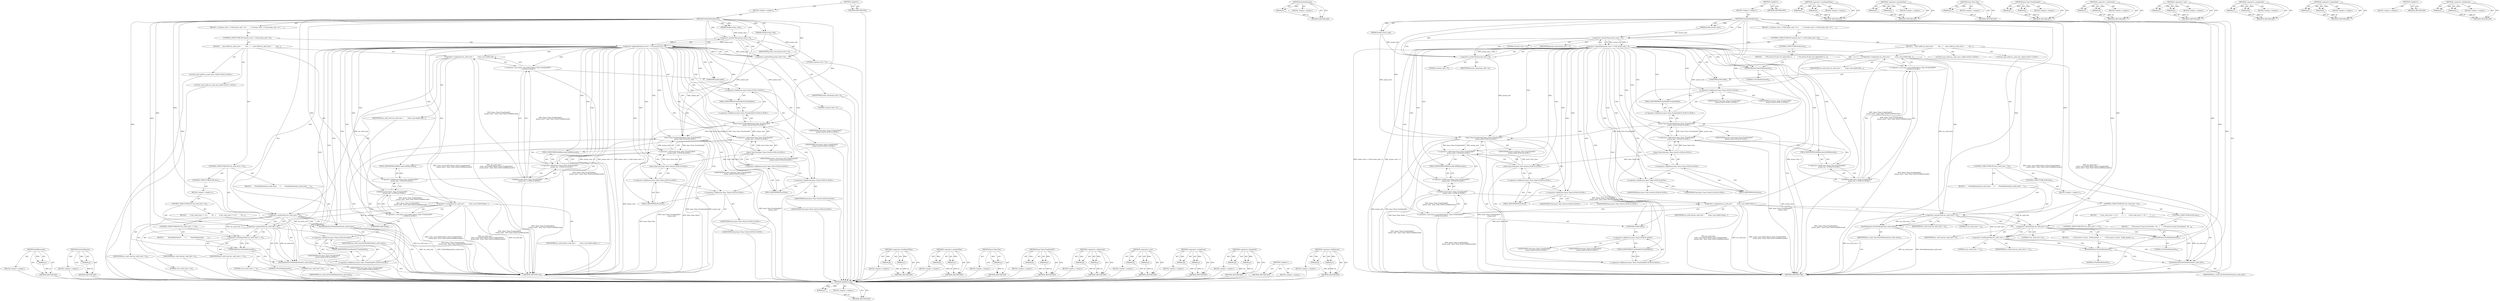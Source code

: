 digraph "&lt;operator&gt;.fieldAccess" {
vulnerable_131 [label=<(METHOD,InMilliseconds)>];
vulnerable_132 [label=<(PARAM,p1)>];
vulnerable_133 [label=<(BLOCK,&lt;empty&gt;,&lt;empty&gt;)>];
vulnerable_134 [label=<(METHOD_RETURN,ANY)>];
vulnerable_154 [label=<(METHOD,PostNotification)>];
vulnerable_155 [label=<(PARAM,p1)>];
vulnerable_156 [label=<(BLOCK,&lt;empty&gt;,&lt;empty&gt;)>];
vulnerable_157 [label=<(METHOD_RETURN,ANY)>];
vulnerable_6 [label=<(METHOD,&lt;global&gt;)<SUB>1</SUB>>];
vulnerable_7 [label=<(BLOCK,&lt;empty&gt;,&lt;empty&gt;)<SUB>1</SUB>>];
vulnerable_8 [label=<(METHOD,ScheduleNotification)<SUB>1</SUB>>];
vulnerable_9 [label=<(PARAM,double promo_start)<SUB>1</SUB>>];
vulnerable_10 [label=<(PARAM,double promo_end)<SUB>2</SUB>>];
vulnerable_11 [label=<(BLOCK,{
  if (promo_start &gt; 0 &amp;&amp; promo_end &gt; 0) {
   ...,{
  if (promo_start &gt; 0 &amp;&amp; promo_end &gt; 0) {
   ...)<SUB>2</SUB>>];
vulnerable_12 [label=<(CONTROL_STRUCTURE,IF,if (promo_start &gt; 0 &amp;&amp; promo_end &gt; 0))<SUB>3</SUB>>];
vulnerable_13 [label=<(&lt;operator&gt;.logicalAnd,promo_start &gt; 0 &amp;&amp; promo_end &gt; 0)<SUB>3</SUB>>];
vulnerable_14 [label=<(&lt;operator&gt;.greaterThan,promo_start &gt; 0)<SUB>3</SUB>>];
vulnerable_15 [label=<(IDENTIFIER,promo_start,promo_start &gt; 0)<SUB>3</SUB>>];
vulnerable_16 [label=<(LITERAL,0,promo_start &gt; 0)<SUB>3</SUB>>];
vulnerable_17 [label=<(&lt;operator&gt;.greaterThan,promo_end &gt; 0)<SUB>3</SUB>>];
vulnerable_18 [label=<(IDENTIFIER,promo_end,promo_end &gt; 0)<SUB>3</SUB>>];
vulnerable_19 [label=<(LITERAL,0,promo_end &gt; 0)<SUB>3</SUB>>];
vulnerable_20 [label=<(BLOCK,{
    const int64 ms_until_start =
        stat...,{
    const int64 ms_until_start =
        stat...)<SUB>3</SUB>>];
vulnerable_21 [label="<(LOCAL,const int64 ms_until_start: int64)<SUB>4</SUB>>"];
vulnerable_22 [label=<(&lt;operator&gt;.assignment,ms_until_start =
        static_cast&lt;int64&gt;((ba...)<SUB>4</SUB>>];
vulnerable_23 [label=<(IDENTIFIER,ms_until_start,ms_until_start =
        static_cast&lt;int64&gt;((ba...)<SUB>4</SUB>>];
vulnerable_24 [label="<(&lt;operator&gt;.cast,static_cast&lt;int64&gt;((base::Time::FromDoubleT(
  ...)<SUB>5</SUB>>"];
vulnerable_25 [label=<(UNKNOWN,int64,int64)<SUB>5</SUB>>];
vulnerable_26 [label="<(InMilliseconds,(base::Time::FromDoubleT(
            promo_sta...)<SUB>5</SUB>>"];
vulnerable_27 [label="<(&lt;operator&gt;.fieldAccess,(base::Time::FromDoubleT(
            promo_sta...)<SUB>5</SUB>>"];
vulnerable_28 [label="<(&lt;operator&gt;.subtraction,base::Time::FromDoubleT(
            promo_star...)<SUB>5</SUB>>"];
vulnerable_29 [label="<(base.Time.FromDoubleT,base::Time::FromDoubleT(
            promo_start))<SUB>5</SUB>>"];
vulnerable_30 [label="<(&lt;operator&gt;.fieldAccess,base::Time::FromDoubleT)<SUB>5</SUB>>"];
vulnerable_31 [label="<(&lt;operator&gt;.fieldAccess,base::Time)<SUB>5</SUB>>"];
vulnerable_32 [label="<(IDENTIFIER,base,base::Time::FromDoubleT(
            promo_start))<SUB>5</SUB>>"];
vulnerable_33 [label="<(IDENTIFIER,Time,base::Time::FromDoubleT(
            promo_start))<SUB>5</SUB>>"];
vulnerable_34 [label=<(FIELD_IDENTIFIER,FromDoubleT,FromDoubleT)<SUB>5</SUB>>];
vulnerable_35 [label="<(IDENTIFIER,promo_start,base::Time::FromDoubleT(
            promo_start))<SUB>6</SUB>>"];
vulnerable_36 [label="<(base.Time.Now,base::Time::Now())<SUB>6</SUB>>"];
vulnerable_37 [label="<(&lt;operator&gt;.fieldAccess,base::Time::Now)<SUB>6</SUB>>"];
vulnerable_38 [label="<(&lt;operator&gt;.fieldAccess,base::Time)<SUB>6</SUB>>"];
vulnerable_39 [label="<(IDENTIFIER,base,base::Time::Now())<SUB>6</SUB>>"];
vulnerable_40 [label="<(IDENTIFIER,Time,base::Time::Now())<SUB>6</SUB>>"];
vulnerable_41 [label=<(FIELD_IDENTIFIER,Now,Now)<SUB>6</SUB>>];
vulnerable_42 [label=<(FIELD_IDENTIFIER,InMilliseconds,InMilliseconds)<SUB>5</SUB>>];
vulnerable_43 [label="<(LOCAL,const int64 ms_until_end: int64)<SUB>7</SUB>>"];
vulnerable_44 [label=<(&lt;operator&gt;.assignment,ms_until_end =
        static_cast&lt;int64&gt;((base...)<SUB>7</SUB>>];
vulnerable_45 [label=<(IDENTIFIER,ms_until_end,ms_until_end =
        static_cast&lt;int64&gt;((base...)<SUB>7</SUB>>];
vulnerable_46 [label="<(&lt;operator&gt;.cast,static_cast&lt;int64&gt;((base::Time::FromDoubleT(
  ...)<SUB>8</SUB>>"];
vulnerable_47 [label=<(UNKNOWN,int64,int64)<SUB>8</SUB>>];
vulnerable_48 [label="<(InMilliseconds,(base::Time::FromDoubleT(
            promo_end...)<SUB>8</SUB>>"];
vulnerable_49 [label="<(&lt;operator&gt;.fieldAccess,(base::Time::FromDoubleT(
            promo_end...)<SUB>8</SUB>>"];
vulnerable_50 [label="<(&lt;operator&gt;.subtraction,base::Time::FromDoubleT(
            promo_end)...)<SUB>8</SUB>>"];
vulnerable_51 [label="<(base.Time.FromDoubleT,base::Time::FromDoubleT(
            promo_end))<SUB>8</SUB>>"];
vulnerable_52 [label="<(&lt;operator&gt;.fieldAccess,base::Time::FromDoubleT)<SUB>8</SUB>>"];
vulnerable_53 [label="<(&lt;operator&gt;.fieldAccess,base::Time)<SUB>8</SUB>>"];
vulnerable_54 [label="<(IDENTIFIER,base,base::Time::FromDoubleT(
            promo_end))<SUB>8</SUB>>"];
vulnerable_55 [label="<(IDENTIFIER,Time,base::Time::FromDoubleT(
            promo_end))<SUB>8</SUB>>"];
vulnerable_56 [label=<(FIELD_IDENTIFIER,FromDoubleT,FromDoubleT)<SUB>8</SUB>>];
vulnerable_57 [label="<(IDENTIFIER,promo_end,base::Time::FromDoubleT(
            promo_end))<SUB>9</SUB>>"];
vulnerable_58 [label="<(base.Time.Now,base::Time::Now())<SUB>9</SUB>>"];
vulnerable_59 [label="<(&lt;operator&gt;.fieldAccess,base::Time::Now)<SUB>9</SUB>>"];
vulnerable_60 [label="<(&lt;operator&gt;.fieldAccess,base::Time)<SUB>9</SUB>>"];
vulnerable_61 [label="<(IDENTIFIER,base,base::Time::Now())<SUB>9</SUB>>"];
vulnerable_62 [label="<(IDENTIFIER,Time,base::Time::Now())<SUB>9</SUB>>"];
vulnerable_63 [label=<(FIELD_IDENTIFIER,Now,Now)<SUB>9</SUB>>];
vulnerable_64 [label=<(FIELD_IDENTIFIER,InMilliseconds,InMilliseconds)<SUB>8</SUB>>];
vulnerable_65 [label=<(CONTROL_STRUCTURE,IF,if (ms_until_start &gt; 0))<SUB>10</SUB>>];
vulnerable_66 [label=<(&lt;operator&gt;.greaterThan,ms_until_start &gt; 0)<SUB>10</SUB>>];
vulnerable_67 [label=<(IDENTIFIER,ms_until_start,ms_until_start &gt; 0)<SUB>10</SUB>>];
vulnerable_68 [label=<(LITERAL,0,ms_until_start &gt; 0)<SUB>10</SUB>>];
vulnerable_69 [label=<(BLOCK,{
       PostNotification(ms_until_start);
     },{
       PostNotification(ms_until_start);
     })<SUB>10</SUB>>];
vulnerable_70 [label=<(PostNotification,PostNotification(ms_until_start))<SUB>11</SUB>>];
vulnerable_71 [label=<(IDENTIFIER,ms_until_start,PostNotification(ms_until_start))<SUB>11</SUB>>];
vulnerable_72 [label=<(CONTROL_STRUCTURE,ELSE,else)<SUB>12</SUB>>];
vulnerable_73 [label=<(BLOCK,&lt;empty&gt;,&lt;empty&gt;)<SUB>12</SUB>>];
vulnerable_74 [label=<(CONTROL_STRUCTURE,IF,if (ms_until_end &gt; 0))<SUB>12</SUB>>];
vulnerable_75 [label=<(&lt;operator&gt;.greaterThan,ms_until_end &gt; 0)<SUB>12</SUB>>];
vulnerable_76 [label=<(IDENTIFIER,ms_until_end,ms_until_end &gt; 0)<SUB>12</SUB>>];
vulnerable_77 [label=<(LITERAL,0,ms_until_end &gt; 0)<SUB>12</SUB>>];
vulnerable_78 [label=<(BLOCK,{
       if (ms_until_start &lt;= 0) {
         Po...,{
       if (ms_until_start &lt;= 0) {
         Po...)<SUB>12</SUB>>];
vulnerable_79 [label=<(CONTROL_STRUCTURE,IF,if (ms_until_start &lt;= 0))<SUB>13</SUB>>];
vulnerable_80 [label=<(&lt;operator&gt;.lessEqualsThan,ms_until_start &lt;= 0)<SUB>13</SUB>>];
vulnerable_81 [label=<(IDENTIFIER,ms_until_start,ms_until_start &lt;= 0)<SUB>13</SUB>>];
vulnerable_82 [label=<(LITERAL,0,ms_until_start &lt;= 0)<SUB>13</SUB>>];
vulnerable_83 [label=<(BLOCK,{
         PostNotification(0);
       },{
         PostNotification(0);
       })<SUB>13</SUB>>];
vulnerable_84 [label=<(PostNotification,PostNotification(0))<SUB>14</SUB>>];
vulnerable_85 [label=<(LITERAL,0,PostNotification(0))<SUB>14</SUB>>];
vulnerable_86 [label=<(PostNotification,PostNotification(ms_until_end))<SUB>16</SUB>>];
vulnerable_87 [label=<(IDENTIFIER,ms_until_end,PostNotification(ms_until_end))<SUB>16</SUB>>];
vulnerable_88 [label=<(METHOD_RETURN,void)<SUB>1</SUB>>];
vulnerable_90 [label=<(METHOD_RETURN,ANY)<SUB>1</SUB>>];
vulnerable_158 [label=<(METHOD,&lt;operator&gt;.lessEqualsThan)>];
vulnerable_159 [label=<(PARAM,p1)>];
vulnerable_160 [label=<(PARAM,p2)>];
vulnerable_161 [label=<(BLOCK,&lt;empty&gt;,&lt;empty&gt;)>];
vulnerable_162 [label=<(METHOD_RETURN,ANY)>];
vulnerable_116 [label=<(METHOD,&lt;operator&gt;.greaterThan)>];
vulnerable_117 [label=<(PARAM,p1)>];
vulnerable_118 [label=<(PARAM,p2)>];
vulnerable_119 [label=<(BLOCK,&lt;empty&gt;,&lt;empty&gt;)>];
vulnerable_120 [label=<(METHOD_RETURN,ANY)>];
vulnerable_150 [label=<(METHOD,base.Time.Now)>];
vulnerable_151 [label=<(PARAM,p1)>];
vulnerable_152 [label=<(BLOCK,&lt;empty&gt;,&lt;empty&gt;)>];
vulnerable_153 [label=<(METHOD_RETURN,ANY)>];
vulnerable_145 [label=<(METHOD,base.Time.FromDoubleT)>];
vulnerable_146 [label=<(PARAM,p1)>];
vulnerable_147 [label=<(PARAM,p2)>];
vulnerable_148 [label=<(BLOCK,&lt;empty&gt;,&lt;empty&gt;)>];
vulnerable_149 [label=<(METHOD_RETURN,ANY)>];
vulnerable_140 [label=<(METHOD,&lt;operator&gt;.subtraction)>];
vulnerable_141 [label=<(PARAM,p1)>];
vulnerable_142 [label=<(PARAM,p2)>];
vulnerable_143 [label=<(BLOCK,&lt;empty&gt;,&lt;empty&gt;)>];
vulnerable_144 [label=<(METHOD_RETURN,ANY)>];
vulnerable_126 [label=<(METHOD,&lt;operator&gt;.cast)>];
vulnerable_127 [label=<(PARAM,p1)>];
vulnerable_128 [label=<(PARAM,p2)>];
vulnerable_129 [label=<(BLOCK,&lt;empty&gt;,&lt;empty&gt;)>];
vulnerable_130 [label=<(METHOD_RETURN,ANY)>];
vulnerable_121 [label=<(METHOD,&lt;operator&gt;.assignment)>];
vulnerable_122 [label=<(PARAM,p1)>];
vulnerable_123 [label=<(PARAM,p2)>];
vulnerable_124 [label=<(BLOCK,&lt;empty&gt;,&lt;empty&gt;)>];
vulnerable_125 [label=<(METHOD_RETURN,ANY)>];
vulnerable_111 [label=<(METHOD,&lt;operator&gt;.logicalAnd)>];
vulnerable_112 [label=<(PARAM,p1)>];
vulnerable_113 [label=<(PARAM,p2)>];
vulnerable_114 [label=<(BLOCK,&lt;empty&gt;,&lt;empty&gt;)>];
vulnerable_115 [label=<(METHOD_RETURN,ANY)>];
vulnerable_105 [label=<(METHOD,&lt;global&gt;)<SUB>1</SUB>>];
vulnerable_106 [label=<(BLOCK,&lt;empty&gt;,&lt;empty&gt;)>];
vulnerable_107 [label=<(METHOD_RETURN,ANY)>];
vulnerable_135 [label=<(METHOD,&lt;operator&gt;.fieldAccess)>];
vulnerable_136 [label=<(PARAM,p1)>];
vulnerable_137 [label=<(PARAM,p2)>];
vulnerable_138 [label=<(BLOCK,&lt;empty&gt;,&lt;empty&gt;)>];
vulnerable_139 [label=<(METHOD_RETURN,ANY)>];
fixed_139 [label=<(METHOD,InMilliseconds)>];
fixed_140 [label=<(PARAM,p1)>];
fixed_141 [label=<(BLOCK,&lt;empty&gt;,&lt;empty&gt;)>];
fixed_142 [label=<(METHOD_RETURN,ANY)>];
fixed_162 [label=<(METHOD,PostNotification)>];
fixed_163 [label=<(PARAM,p1)>];
fixed_164 [label=<(BLOCK,&lt;empty&gt;,&lt;empty&gt;)>];
fixed_165 [label=<(METHOD_RETURN,ANY)>];
fixed_6 [label=<(METHOD,&lt;global&gt;)<SUB>1</SUB>>];
fixed_7 [label=<(BLOCK,&lt;empty&gt;,&lt;empty&gt;)<SUB>1</SUB>>];
fixed_8 [label=<(METHOD,ScheduleNotification)<SUB>1</SUB>>];
fixed_9 [label=<(PARAM,double promo_start)<SUB>1</SUB>>];
fixed_10 [label=<(PARAM,double promo_end)<SUB>2</SUB>>];
fixed_11 [label=<(BLOCK,{
  if (promo_start &gt; 0 &amp;&amp; promo_end &gt; 0) {
   ...,{
  if (promo_start &gt; 0 &amp;&amp; promo_end &gt; 0) {
   ...)<SUB>2</SUB>>];
fixed_12 [label=<(CONTROL_STRUCTURE,IF,if (promo_start &gt; 0 &amp;&amp; promo_end &gt; 0))<SUB>3</SUB>>];
fixed_13 [label=<(&lt;operator&gt;.logicalAnd,promo_start &gt; 0 &amp;&amp; promo_end &gt; 0)<SUB>3</SUB>>];
fixed_14 [label=<(&lt;operator&gt;.greaterThan,promo_start &gt; 0)<SUB>3</SUB>>];
fixed_15 [label=<(IDENTIFIER,promo_start,promo_start &gt; 0)<SUB>3</SUB>>];
fixed_16 [label=<(LITERAL,0,promo_start &gt; 0)<SUB>3</SUB>>];
fixed_17 [label=<(&lt;operator&gt;.greaterThan,promo_end &gt; 0)<SUB>3</SUB>>];
fixed_18 [label=<(IDENTIFIER,promo_end,promo_end &gt; 0)<SUB>3</SUB>>];
fixed_19 [label=<(LITERAL,0,promo_end &gt; 0)<SUB>3</SUB>>];
fixed_20 [label=<(BLOCK,{
    const int64 ms_until_start =
        stat...,{
    const int64 ms_until_start =
        stat...)<SUB>3</SUB>>];
fixed_21 [label="<(LOCAL,const int64 ms_until_start: int64)<SUB>4</SUB>>"];
fixed_22 [label=<(&lt;operator&gt;.assignment,ms_until_start =
        static_cast&lt;int64&gt;((ba...)<SUB>4</SUB>>];
fixed_23 [label=<(IDENTIFIER,ms_until_start,ms_until_start =
        static_cast&lt;int64&gt;((ba...)<SUB>4</SUB>>];
fixed_24 [label="<(&lt;operator&gt;.cast,static_cast&lt;int64&gt;((base::Time::FromDoubleT(
  ...)<SUB>5</SUB>>"];
fixed_25 [label=<(UNKNOWN,int64,int64)<SUB>5</SUB>>];
fixed_26 [label="<(InMilliseconds,(base::Time::FromDoubleT(
            promo_sta...)<SUB>5</SUB>>"];
fixed_27 [label="<(&lt;operator&gt;.fieldAccess,(base::Time::FromDoubleT(
            promo_sta...)<SUB>5</SUB>>"];
fixed_28 [label="<(&lt;operator&gt;.subtraction,base::Time::FromDoubleT(
            promo_star...)<SUB>5</SUB>>"];
fixed_29 [label="<(base.Time.FromDoubleT,base::Time::FromDoubleT(
            promo_start))<SUB>5</SUB>>"];
fixed_30 [label="<(&lt;operator&gt;.fieldAccess,base::Time::FromDoubleT)<SUB>5</SUB>>"];
fixed_31 [label="<(&lt;operator&gt;.fieldAccess,base::Time)<SUB>5</SUB>>"];
fixed_32 [label="<(IDENTIFIER,base,base::Time::FromDoubleT(
            promo_start))<SUB>5</SUB>>"];
fixed_33 [label="<(IDENTIFIER,Time,base::Time::FromDoubleT(
            promo_start))<SUB>5</SUB>>"];
fixed_34 [label=<(FIELD_IDENTIFIER,FromDoubleT,FromDoubleT)<SUB>5</SUB>>];
fixed_35 [label="<(IDENTIFIER,promo_start,base::Time::FromDoubleT(
            promo_start))<SUB>6</SUB>>"];
fixed_36 [label="<(base.Time.Now,base::Time::Now())<SUB>6</SUB>>"];
fixed_37 [label="<(&lt;operator&gt;.fieldAccess,base::Time::Now)<SUB>6</SUB>>"];
fixed_38 [label="<(&lt;operator&gt;.fieldAccess,base::Time)<SUB>6</SUB>>"];
fixed_39 [label="<(IDENTIFIER,base,base::Time::Now())<SUB>6</SUB>>"];
fixed_40 [label="<(IDENTIFIER,Time,base::Time::Now())<SUB>6</SUB>>"];
fixed_41 [label=<(FIELD_IDENTIFIER,Now,Now)<SUB>6</SUB>>];
fixed_42 [label=<(FIELD_IDENTIFIER,InMilliseconds,InMilliseconds)<SUB>5</SUB>>];
fixed_43 [label="<(LOCAL,const int64 ms_until_end: int64)<SUB>7</SUB>>"];
fixed_44 [label=<(&lt;operator&gt;.assignment,ms_until_end =
        static_cast&lt;int64&gt;((base...)<SUB>7</SUB>>];
fixed_45 [label=<(IDENTIFIER,ms_until_end,ms_until_end =
        static_cast&lt;int64&gt;((base...)<SUB>7</SUB>>];
fixed_46 [label="<(&lt;operator&gt;.cast,static_cast&lt;int64&gt;((base::Time::FromDoubleT(
  ...)<SUB>8</SUB>>"];
fixed_47 [label=<(UNKNOWN,int64,int64)<SUB>8</SUB>>];
fixed_48 [label="<(InMilliseconds,(base::Time::FromDoubleT(
            promo_end...)<SUB>8</SUB>>"];
fixed_49 [label="<(&lt;operator&gt;.fieldAccess,(base::Time::FromDoubleT(
            promo_end...)<SUB>8</SUB>>"];
fixed_50 [label="<(&lt;operator&gt;.subtraction,base::Time::FromDoubleT(
            promo_end)...)<SUB>8</SUB>>"];
fixed_51 [label="<(base.Time.FromDoubleT,base::Time::FromDoubleT(
            promo_end))<SUB>8</SUB>>"];
fixed_52 [label="<(&lt;operator&gt;.fieldAccess,base::Time::FromDoubleT)<SUB>8</SUB>>"];
fixed_53 [label="<(&lt;operator&gt;.fieldAccess,base::Time)<SUB>8</SUB>>"];
fixed_54 [label="<(IDENTIFIER,base,base::Time::FromDoubleT(
            promo_end))<SUB>8</SUB>>"];
fixed_55 [label="<(IDENTIFIER,Time,base::Time::FromDoubleT(
            promo_end))<SUB>8</SUB>>"];
fixed_56 [label=<(FIELD_IDENTIFIER,FromDoubleT,FromDoubleT)<SUB>8</SUB>>];
fixed_57 [label="<(IDENTIFIER,promo_end,base::Time::FromDoubleT(
            promo_end))<SUB>9</SUB>>"];
fixed_58 [label="<(base.Time.Now,base::Time::Now())<SUB>9</SUB>>"];
fixed_59 [label="<(&lt;operator&gt;.fieldAccess,base::Time::Now)<SUB>9</SUB>>"];
fixed_60 [label="<(&lt;operator&gt;.fieldAccess,base::Time)<SUB>9</SUB>>"];
fixed_61 [label="<(IDENTIFIER,base,base::Time::Now())<SUB>9</SUB>>"];
fixed_62 [label="<(IDENTIFIER,Time,base::Time::Now())<SUB>9</SUB>>"];
fixed_63 [label=<(FIELD_IDENTIFIER,Now,Now)<SUB>9</SUB>>];
fixed_64 [label=<(FIELD_IDENTIFIER,InMilliseconds,InMilliseconds)<SUB>8</SUB>>];
fixed_65 [label=<(CONTROL_STRUCTURE,IF,if (ms_until_start &gt; 0))<SUB>10</SUB>>];
fixed_66 [label=<(&lt;operator&gt;.greaterThan,ms_until_start &gt; 0)<SUB>10</SUB>>];
fixed_67 [label=<(IDENTIFIER,ms_until_start,ms_until_start &gt; 0)<SUB>10</SUB>>];
fixed_68 [label=<(LITERAL,0,ms_until_start &gt; 0)<SUB>10</SUB>>];
fixed_69 [label=<(BLOCK,{
       PostNotification(ms_until_start);
     },{
       PostNotification(ms_until_start);
     })<SUB>10</SUB>>];
fixed_70 [label=<(PostNotification,PostNotification(ms_until_start))<SUB>11</SUB>>];
fixed_71 [label=<(IDENTIFIER,ms_until_start,PostNotification(ms_until_start))<SUB>11</SUB>>];
fixed_72 [label=<(CONTROL_STRUCTURE,ELSE,else)<SUB>12</SUB>>];
fixed_73 [label=<(BLOCK,&lt;empty&gt;,&lt;empty&gt;)<SUB>12</SUB>>];
fixed_74 [label=<(CONTROL_STRUCTURE,IF,if (ms_until_end &gt; 0))<SUB>12</SUB>>];
fixed_75 [label=<(&lt;operator&gt;.greaterThan,ms_until_end &gt; 0)<SUB>12</SUB>>];
fixed_76 [label=<(IDENTIFIER,ms_until_end,ms_until_end &gt; 0)<SUB>12</SUB>>];
fixed_77 [label=<(LITERAL,0,ms_until_end &gt; 0)<SUB>12</SUB>>];
fixed_78 [label=<(BLOCK,{
       if (ms_until_start &lt;= 0) {
        // ...,{
       if (ms_until_start &lt;= 0) {
        // ...)<SUB>12</SUB>>];
fixed_79 [label=<(CONTROL_STRUCTURE,IF,if (ms_until_start &lt;= 0))<SUB>13</SUB>>];
fixed_80 [label=<(&lt;operator&gt;.lessEqualsThan,ms_until_start &lt;= 0)<SUB>13</SUB>>];
fixed_81 [label=<(IDENTIFIER,ms_until_start,ms_until_start &lt;= 0)<SUB>13</SUB>>];
fixed_82 [label=<(LITERAL,0,ms_until_start &lt;= 0)<SUB>13</SUB>>];
fixed_83 [label=<(BLOCK,{
        // The promo is active.  Notify immed...,{
        // The promo is active.  Notify immed...)<SUB>13</SUB>>];
fixed_84 [label=<(PostNotification,PostNotification(0))<SUB>15</SUB>>];
fixed_85 [label=<(LITERAL,0,PostNotification(0))<SUB>15</SUB>>];
fixed_86 [label=<(PostNotification,PostNotification(ms_until_end))<SUB>17</SUB>>];
fixed_87 [label=<(IDENTIFIER,ms_until_end,PostNotification(ms_until_end))<SUB>17</SUB>>];
fixed_88 [label=<(CONTROL_STRUCTURE,ELSE,else)<SUB>18</SUB>>];
fixed_89 [label=<(BLOCK,{
      // The promo (if any) has finished.  No...,{
      // The promo (if any) has finished.  No...)<SUB>18</SUB>>];
fixed_90 [label=<(PostNotification,PostNotification(0))<SUB>20</SUB>>];
fixed_91 [label=<(LITERAL,0,PostNotification(0))<SUB>20</SUB>>];
fixed_92 [label=<(CONTROL_STRUCTURE,ELSE,else)<SUB>22</SUB>>];
fixed_93 [label=<(BLOCK,{
      // The promo (if any) was apparently ca...,{
      // The promo (if any) was apparently ca...)<SUB>22</SUB>>];
fixed_94 [label=<(PostNotification,PostNotification(0))<SUB>24</SUB>>];
fixed_95 [label=<(LITERAL,0,PostNotification(0))<SUB>24</SUB>>];
fixed_96 [label=<(METHOD_RETURN,void)<SUB>1</SUB>>];
fixed_98 [label=<(METHOD_RETURN,ANY)<SUB>1</SUB>>];
fixed_166 [label=<(METHOD,&lt;operator&gt;.lessEqualsThan)>];
fixed_167 [label=<(PARAM,p1)>];
fixed_168 [label=<(PARAM,p2)>];
fixed_169 [label=<(BLOCK,&lt;empty&gt;,&lt;empty&gt;)>];
fixed_170 [label=<(METHOD_RETURN,ANY)>];
fixed_124 [label=<(METHOD,&lt;operator&gt;.greaterThan)>];
fixed_125 [label=<(PARAM,p1)>];
fixed_126 [label=<(PARAM,p2)>];
fixed_127 [label=<(BLOCK,&lt;empty&gt;,&lt;empty&gt;)>];
fixed_128 [label=<(METHOD_RETURN,ANY)>];
fixed_158 [label=<(METHOD,base.Time.Now)>];
fixed_159 [label=<(PARAM,p1)>];
fixed_160 [label=<(BLOCK,&lt;empty&gt;,&lt;empty&gt;)>];
fixed_161 [label=<(METHOD_RETURN,ANY)>];
fixed_153 [label=<(METHOD,base.Time.FromDoubleT)>];
fixed_154 [label=<(PARAM,p1)>];
fixed_155 [label=<(PARAM,p2)>];
fixed_156 [label=<(BLOCK,&lt;empty&gt;,&lt;empty&gt;)>];
fixed_157 [label=<(METHOD_RETURN,ANY)>];
fixed_148 [label=<(METHOD,&lt;operator&gt;.subtraction)>];
fixed_149 [label=<(PARAM,p1)>];
fixed_150 [label=<(PARAM,p2)>];
fixed_151 [label=<(BLOCK,&lt;empty&gt;,&lt;empty&gt;)>];
fixed_152 [label=<(METHOD_RETURN,ANY)>];
fixed_134 [label=<(METHOD,&lt;operator&gt;.cast)>];
fixed_135 [label=<(PARAM,p1)>];
fixed_136 [label=<(PARAM,p2)>];
fixed_137 [label=<(BLOCK,&lt;empty&gt;,&lt;empty&gt;)>];
fixed_138 [label=<(METHOD_RETURN,ANY)>];
fixed_129 [label=<(METHOD,&lt;operator&gt;.assignment)>];
fixed_130 [label=<(PARAM,p1)>];
fixed_131 [label=<(PARAM,p2)>];
fixed_132 [label=<(BLOCK,&lt;empty&gt;,&lt;empty&gt;)>];
fixed_133 [label=<(METHOD_RETURN,ANY)>];
fixed_119 [label=<(METHOD,&lt;operator&gt;.logicalAnd)>];
fixed_120 [label=<(PARAM,p1)>];
fixed_121 [label=<(PARAM,p2)>];
fixed_122 [label=<(BLOCK,&lt;empty&gt;,&lt;empty&gt;)>];
fixed_123 [label=<(METHOD_RETURN,ANY)>];
fixed_113 [label=<(METHOD,&lt;global&gt;)<SUB>1</SUB>>];
fixed_114 [label=<(BLOCK,&lt;empty&gt;,&lt;empty&gt;)>];
fixed_115 [label=<(METHOD_RETURN,ANY)>];
fixed_143 [label=<(METHOD,&lt;operator&gt;.fieldAccess)>];
fixed_144 [label=<(PARAM,p1)>];
fixed_145 [label=<(PARAM,p2)>];
fixed_146 [label=<(BLOCK,&lt;empty&gt;,&lt;empty&gt;)>];
fixed_147 [label=<(METHOD_RETURN,ANY)>];
vulnerable_131 -> vulnerable_132  [key=0, label="AST: "];
vulnerable_131 -> vulnerable_132  [key=1, label="DDG: "];
vulnerable_131 -> vulnerable_133  [key=0, label="AST: "];
vulnerable_131 -> vulnerable_134  [key=0, label="AST: "];
vulnerable_131 -> vulnerable_134  [key=1, label="CFG: "];
vulnerable_132 -> vulnerable_134  [key=0, label="DDG: p1"];
vulnerable_133 -> fixed_139  [key=0];
vulnerable_134 -> fixed_139  [key=0];
vulnerable_154 -> vulnerable_155  [key=0, label="AST: "];
vulnerable_154 -> vulnerable_155  [key=1, label="DDG: "];
vulnerable_154 -> vulnerable_156  [key=0, label="AST: "];
vulnerable_154 -> vulnerable_157  [key=0, label="AST: "];
vulnerable_154 -> vulnerable_157  [key=1, label="CFG: "];
vulnerable_155 -> vulnerable_157  [key=0, label="DDG: p1"];
vulnerable_156 -> fixed_139  [key=0];
vulnerable_157 -> fixed_139  [key=0];
vulnerable_6 -> vulnerable_7  [key=0, label="AST: "];
vulnerable_6 -> vulnerable_90  [key=0, label="AST: "];
vulnerable_6 -> vulnerable_90  [key=1, label="CFG: "];
vulnerable_7 -> vulnerable_8  [key=0, label="AST: "];
vulnerable_8 -> vulnerable_9  [key=0, label="AST: "];
vulnerable_8 -> vulnerable_9  [key=1, label="DDG: "];
vulnerable_8 -> vulnerable_10  [key=0, label="AST: "];
vulnerable_8 -> vulnerable_10  [key=1, label="DDG: "];
vulnerable_8 -> vulnerable_11  [key=0, label="AST: "];
vulnerable_8 -> vulnerable_88  [key=0, label="AST: "];
vulnerable_8 -> vulnerable_14  [key=0, label="CFG: "];
vulnerable_8 -> vulnerable_14  [key=1, label="DDG: "];
vulnerable_8 -> vulnerable_17  [key=0, label="DDG: "];
vulnerable_8 -> vulnerable_66  [key=0, label="DDG: "];
vulnerable_8 -> vulnerable_70  [key=0, label="DDG: "];
vulnerable_8 -> vulnerable_75  [key=0, label="DDG: "];
vulnerable_8 -> vulnerable_29  [key=0, label="DDG: "];
vulnerable_8 -> vulnerable_51  [key=0, label="DDG: "];
vulnerable_8 -> vulnerable_86  [key=0, label="DDG: "];
vulnerable_8 -> vulnerable_80  [key=0, label="DDG: "];
vulnerable_8 -> vulnerable_84  [key=0, label="DDG: "];
vulnerable_9 -> vulnerable_14  [key=0, label="DDG: promo_start"];
vulnerable_10 -> vulnerable_17  [key=0, label="DDG: promo_end"];
vulnerable_10 -> vulnerable_51  [key=0, label="DDG: promo_end"];
vulnerable_11 -> vulnerable_12  [key=0, label="AST: "];
vulnerable_12 -> vulnerable_13  [key=0, label="AST: "];
vulnerable_12 -> vulnerable_20  [key=0, label="AST: "];
vulnerable_13 -> vulnerable_14  [key=0, label="AST: "];
vulnerable_13 -> vulnerable_17  [key=0, label="AST: "];
vulnerable_13 -> vulnerable_88  [key=0, label="CFG: "];
vulnerable_13 -> vulnerable_88  [key=1, label="DDG: promo_start &gt; 0"];
vulnerable_13 -> vulnerable_88  [key=2, label="DDG: promo_end &gt; 0"];
vulnerable_13 -> vulnerable_88  [key=3, label="DDG: promo_start &gt; 0 &amp;&amp; promo_end &gt; 0"];
vulnerable_13 -> vulnerable_25  [key=0, label="CFG: "];
vulnerable_13 -> vulnerable_25  [key=1, label="CDG: "];
vulnerable_13 -> vulnerable_47  [key=0, label="CDG: "];
vulnerable_13 -> vulnerable_30  [key=0, label="CDG: "];
vulnerable_13 -> vulnerable_34  [key=0, label="CDG: "];
vulnerable_13 -> vulnerable_48  [key=0, label="CDG: "];
vulnerable_13 -> vulnerable_49  [key=0, label="CDG: "];
vulnerable_13 -> vulnerable_60  [key=0, label="CDG: "];
vulnerable_13 -> vulnerable_26  [key=0, label="CDG: "];
vulnerable_13 -> vulnerable_64  [key=0, label="CDG: "];
vulnerable_13 -> vulnerable_42  [key=0, label="CDG: "];
vulnerable_13 -> vulnerable_51  [key=0, label="CDG: "];
vulnerable_13 -> vulnerable_28  [key=0, label="CDG: "];
vulnerable_13 -> vulnerable_66  [key=0, label="CDG: "];
vulnerable_13 -> vulnerable_52  [key=0, label="CDG: "];
vulnerable_13 -> vulnerable_37  [key=0, label="CDG: "];
vulnerable_13 -> vulnerable_46  [key=0, label="CDG: "];
vulnerable_13 -> vulnerable_38  [key=0, label="CDG: "];
vulnerable_13 -> vulnerable_56  [key=0, label="CDG: "];
vulnerable_13 -> vulnerable_22  [key=0, label="CDG: "];
vulnerable_13 -> vulnerable_27  [key=0, label="CDG: "];
vulnerable_13 -> vulnerable_29  [key=0, label="CDG: "];
vulnerable_13 -> vulnerable_50  [key=0, label="CDG: "];
vulnerable_13 -> vulnerable_59  [key=0, label="CDG: "];
vulnerable_13 -> vulnerable_44  [key=0, label="CDG: "];
vulnerable_13 -> vulnerable_24  [key=0, label="CDG: "];
vulnerable_13 -> vulnerable_58  [key=0, label="CDG: "];
vulnerable_13 -> vulnerable_36  [key=0, label="CDG: "];
vulnerable_13 -> vulnerable_53  [key=0, label="CDG: "];
vulnerable_13 -> vulnerable_41  [key=0, label="CDG: "];
vulnerable_13 -> vulnerable_63  [key=0, label="CDG: "];
vulnerable_13 -> vulnerable_31  [key=0, label="CDG: "];
vulnerable_14 -> vulnerable_15  [key=0, label="AST: "];
vulnerable_14 -> vulnerable_16  [key=0, label="AST: "];
vulnerable_14 -> vulnerable_13  [key=0, label="CFG: "];
vulnerable_14 -> vulnerable_13  [key=1, label="DDG: promo_start"];
vulnerable_14 -> vulnerable_13  [key=2, label="DDG: 0"];
vulnerable_14 -> vulnerable_17  [key=0, label="CFG: "];
vulnerable_14 -> vulnerable_17  [key=1, label="CDG: "];
vulnerable_14 -> vulnerable_29  [key=0, label="DDG: promo_start"];
vulnerable_15 -> fixed_139  [key=0];
vulnerable_16 -> fixed_139  [key=0];
vulnerable_17 -> vulnerable_18  [key=0, label="AST: "];
vulnerable_17 -> vulnerable_19  [key=0, label="AST: "];
vulnerable_17 -> vulnerable_13  [key=0, label="CFG: "];
vulnerable_17 -> vulnerable_13  [key=1, label="DDG: promo_end"];
vulnerable_17 -> vulnerable_13  [key=2, label="DDG: 0"];
vulnerable_17 -> vulnerable_51  [key=0, label="DDG: promo_end"];
vulnerable_18 -> fixed_139  [key=0];
vulnerable_19 -> fixed_139  [key=0];
vulnerable_20 -> vulnerable_21  [key=0, label="AST: "];
vulnerable_20 -> vulnerable_22  [key=0, label="AST: "];
vulnerable_20 -> vulnerable_43  [key=0, label="AST: "];
vulnerable_20 -> vulnerable_44  [key=0, label="AST: "];
vulnerable_20 -> vulnerable_65  [key=0, label="AST: "];
vulnerable_21 -> fixed_139  [key=0];
vulnerable_22 -> vulnerable_23  [key=0, label="AST: "];
vulnerable_22 -> vulnerable_24  [key=0, label="AST: "];
vulnerable_22 -> vulnerable_47  [key=0, label="CFG: "];
vulnerable_22 -> vulnerable_88  [key=0, label="DDG: static_cast&lt;int64&gt;((base::Time::FromDoubleT(
            promo_start) - base::Time::Now()).InMilliseconds())"];
vulnerable_22 -> vulnerable_88  [key=1, label="DDG: ms_until_start =
        static_cast&lt;int64&gt;((base::Time::FromDoubleT(
            promo_start) - base::Time::Now()).InMilliseconds())"];
vulnerable_22 -> vulnerable_66  [key=0, label="DDG: ms_until_start"];
vulnerable_23 -> fixed_139  [key=0];
vulnerable_24 -> vulnerable_25  [key=0, label="AST: "];
vulnerable_24 -> vulnerable_26  [key=0, label="AST: "];
vulnerable_24 -> vulnerable_22  [key=0, label="CFG: "];
vulnerable_24 -> vulnerable_88  [key=0, label="DDG: (base::Time::FromDoubleT(
            promo_start) - base::Time::Now()).InMilliseconds()"];
vulnerable_25 -> vulnerable_31  [key=0, label="CFG: "];
vulnerable_26 -> vulnerable_27  [key=0, label="AST: "];
vulnerable_26 -> vulnerable_24  [key=0, label="CFG: "];
vulnerable_26 -> vulnerable_24  [key=1, label="DDG: (base::Time::FromDoubleT(
            promo_start) - base::Time::Now()).InMilliseconds"];
vulnerable_26 -> vulnerable_88  [key=0, label="DDG: (base::Time::FromDoubleT(
            promo_start) - base::Time::Now()).InMilliseconds"];
vulnerable_26 -> vulnerable_22  [key=0, label="DDG: (base::Time::FromDoubleT(
            promo_start) - base::Time::Now()).InMilliseconds"];
vulnerable_27 -> vulnerable_28  [key=0, label="AST: "];
vulnerable_27 -> vulnerable_42  [key=0, label="AST: "];
vulnerable_27 -> vulnerable_26  [key=0, label="CFG: "];
vulnerable_28 -> vulnerable_29  [key=0, label="AST: "];
vulnerable_28 -> vulnerable_36  [key=0, label="AST: "];
vulnerable_28 -> vulnerable_42  [key=0, label="CFG: "];
vulnerable_28 -> vulnerable_88  [key=0, label="DDG: base::Time::FromDoubleT(
            promo_start)"];
vulnerable_29 -> vulnerable_30  [key=0, label="AST: "];
vulnerable_29 -> vulnerable_35  [key=0, label="AST: "];
vulnerable_29 -> vulnerable_38  [key=0, label="CFG: "];
vulnerable_29 -> vulnerable_88  [key=0, label="DDG: promo_start"];
vulnerable_29 -> vulnerable_28  [key=0, label="DDG: base::Time::FromDoubleT"];
vulnerable_29 -> vulnerable_28  [key=1, label="DDG: promo_start"];
vulnerable_29 -> vulnerable_51  [key=0, label="DDG: base::Time::FromDoubleT"];
vulnerable_30 -> vulnerable_31  [key=0, label="AST: "];
vulnerable_30 -> vulnerable_34  [key=0, label="AST: "];
vulnerable_30 -> vulnerable_29  [key=0, label="CFG: "];
vulnerable_31 -> vulnerable_32  [key=0, label="AST: "];
vulnerable_31 -> vulnerable_33  [key=0, label="AST: "];
vulnerable_31 -> vulnerable_34  [key=0, label="CFG: "];
vulnerable_32 -> fixed_139  [key=0];
vulnerable_33 -> fixed_139  [key=0];
vulnerable_34 -> vulnerable_30  [key=0, label="CFG: "];
vulnerable_35 -> fixed_139  [key=0];
vulnerable_36 -> vulnerable_37  [key=0, label="AST: "];
vulnerable_36 -> vulnerable_28  [key=0, label="CFG: "];
vulnerable_36 -> vulnerable_28  [key=1, label="DDG: base::Time::Now"];
vulnerable_36 -> vulnerable_58  [key=0, label="DDG: base::Time::Now"];
vulnerable_37 -> vulnerable_38  [key=0, label="AST: "];
vulnerable_37 -> vulnerable_41  [key=0, label="AST: "];
vulnerable_37 -> vulnerable_36  [key=0, label="CFG: "];
vulnerable_38 -> vulnerable_39  [key=0, label="AST: "];
vulnerable_38 -> vulnerable_40  [key=0, label="AST: "];
vulnerable_38 -> vulnerable_41  [key=0, label="CFG: "];
vulnerable_39 -> fixed_139  [key=0];
vulnerable_40 -> fixed_139  [key=0];
vulnerable_41 -> vulnerable_37  [key=0, label="CFG: "];
vulnerable_42 -> vulnerable_27  [key=0, label="CFG: "];
vulnerable_43 -> fixed_139  [key=0];
vulnerable_44 -> vulnerable_45  [key=0, label="AST: "];
vulnerable_44 -> vulnerable_46  [key=0, label="AST: "];
vulnerable_44 -> vulnerable_66  [key=0, label="CFG: "];
vulnerable_44 -> vulnerable_88  [key=0, label="DDG: ms_until_end"];
vulnerable_44 -> vulnerable_88  [key=1, label="DDG: static_cast&lt;int64&gt;((base::Time::FromDoubleT(
            promo_end) - base::Time::Now()).InMilliseconds())"];
vulnerable_44 -> vulnerable_88  [key=2, label="DDG: ms_until_end =
        static_cast&lt;int64&gt;((base::Time::FromDoubleT(
            promo_end) - base::Time::Now()).InMilliseconds())"];
vulnerable_44 -> vulnerable_75  [key=0, label="DDG: ms_until_end"];
vulnerable_45 -> fixed_139  [key=0];
vulnerable_46 -> vulnerable_47  [key=0, label="AST: "];
vulnerable_46 -> vulnerable_48  [key=0, label="AST: "];
vulnerable_46 -> vulnerable_44  [key=0, label="CFG: "];
vulnerable_46 -> vulnerable_88  [key=0, label="DDG: (base::Time::FromDoubleT(
            promo_end) - base::Time::Now()).InMilliseconds()"];
vulnerable_47 -> vulnerable_53  [key=0, label="CFG: "];
vulnerable_48 -> vulnerable_49  [key=0, label="AST: "];
vulnerable_48 -> vulnerable_46  [key=0, label="CFG: "];
vulnerable_48 -> vulnerable_46  [key=1, label="DDG: (base::Time::FromDoubleT(
            promo_end) - base::Time::Now()).InMilliseconds"];
vulnerable_48 -> vulnerable_88  [key=0, label="DDG: (base::Time::FromDoubleT(
            promo_end) - base::Time::Now()).InMilliseconds"];
vulnerable_48 -> vulnerable_44  [key=0, label="DDG: (base::Time::FromDoubleT(
            promo_end) - base::Time::Now()).InMilliseconds"];
vulnerable_49 -> vulnerable_50  [key=0, label="AST: "];
vulnerable_49 -> vulnerable_64  [key=0, label="AST: "];
vulnerable_49 -> vulnerable_48  [key=0, label="CFG: "];
vulnerable_50 -> vulnerable_51  [key=0, label="AST: "];
vulnerable_50 -> vulnerable_58  [key=0, label="AST: "];
vulnerable_50 -> vulnerable_64  [key=0, label="CFG: "];
vulnerable_50 -> vulnerable_88  [key=0, label="DDG: base::Time::FromDoubleT(
            promo_end)"];
vulnerable_50 -> vulnerable_88  [key=1, label="DDG: base::Time::Now()"];
vulnerable_51 -> vulnerable_52  [key=0, label="AST: "];
vulnerable_51 -> vulnerable_57  [key=0, label="AST: "];
vulnerable_51 -> vulnerable_60  [key=0, label="CFG: "];
vulnerable_51 -> vulnerable_88  [key=0, label="DDG: base::Time::FromDoubleT"];
vulnerable_51 -> vulnerable_88  [key=1, label="DDG: promo_end"];
vulnerable_51 -> vulnerable_50  [key=0, label="DDG: base::Time::FromDoubleT"];
vulnerable_51 -> vulnerable_50  [key=1, label="DDG: promo_end"];
vulnerable_52 -> vulnerable_53  [key=0, label="AST: "];
vulnerable_52 -> vulnerable_56  [key=0, label="AST: "];
vulnerable_52 -> vulnerable_51  [key=0, label="CFG: "];
vulnerable_53 -> vulnerable_54  [key=0, label="AST: "];
vulnerable_53 -> vulnerable_55  [key=0, label="AST: "];
vulnerable_53 -> vulnerable_56  [key=0, label="CFG: "];
vulnerable_54 -> fixed_139  [key=0];
vulnerable_55 -> fixed_139  [key=0];
vulnerable_56 -> vulnerable_52  [key=0, label="CFG: "];
vulnerable_57 -> fixed_139  [key=0];
vulnerable_58 -> vulnerable_59  [key=0, label="AST: "];
vulnerable_58 -> vulnerable_50  [key=0, label="CFG: "];
vulnerable_58 -> vulnerable_50  [key=1, label="DDG: base::Time::Now"];
vulnerable_58 -> vulnerable_88  [key=0, label="DDG: base::Time::Now"];
vulnerable_59 -> vulnerable_60  [key=0, label="AST: "];
vulnerable_59 -> vulnerable_63  [key=0, label="AST: "];
vulnerable_59 -> vulnerable_58  [key=0, label="CFG: "];
vulnerable_60 -> vulnerable_61  [key=0, label="AST: "];
vulnerable_60 -> vulnerable_62  [key=0, label="AST: "];
vulnerable_60 -> vulnerable_63  [key=0, label="CFG: "];
vulnerable_61 -> fixed_139  [key=0];
vulnerable_62 -> fixed_139  [key=0];
vulnerable_63 -> vulnerable_59  [key=0, label="CFG: "];
vulnerable_64 -> vulnerable_49  [key=0, label="CFG: "];
vulnerable_65 -> vulnerable_66  [key=0, label="AST: "];
vulnerable_65 -> vulnerable_69  [key=0, label="AST: "];
vulnerable_65 -> vulnerable_72  [key=0, label="AST: "];
vulnerable_66 -> vulnerable_67  [key=0, label="AST: "];
vulnerable_66 -> vulnerable_68  [key=0, label="AST: "];
vulnerable_66 -> vulnerable_70  [key=0, label="CFG: "];
vulnerable_66 -> vulnerable_70  [key=1, label="DDG: ms_until_start"];
vulnerable_66 -> vulnerable_70  [key=2, label="CDG: "];
vulnerable_66 -> vulnerable_75  [key=0, label="CFG: "];
vulnerable_66 -> vulnerable_75  [key=1, label="CDG: "];
vulnerable_66 -> vulnerable_88  [key=0, label="DDG: ms_until_start &gt; 0"];
vulnerable_66 -> vulnerable_80  [key=0, label="DDG: ms_until_start"];
vulnerable_67 -> fixed_139  [key=0];
vulnerable_68 -> fixed_139  [key=0];
vulnerable_69 -> vulnerable_70  [key=0, label="AST: "];
vulnerable_70 -> vulnerable_71  [key=0, label="AST: "];
vulnerable_70 -> vulnerable_88  [key=0, label="CFG: "];
vulnerable_70 -> vulnerable_88  [key=1, label="DDG: ms_until_start"];
vulnerable_70 -> vulnerable_88  [key=2, label="DDG: PostNotification(ms_until_start)"];
vulnerable_71 -> fixed_139  [key=0];
vulnerable_72 -> vulnerable_73  [key=0, label="AST: "];
vulnerable_73 -> vulnerable_74  [key=0, label="AST: "];
vulnerable_74 -> vulnerable_75  [key=0, label="AST: "];
vulnerable_74 -> vulnerable_78  [key=0, label="AST: "];
vulnerable_75 -> vulnerable_76  [key=0, label="AST: "];
vulnerable_75 -> vulnerable_77  [key=0, label="AST: "];
vulnerable_75 -> vulnerable_88  [key=0, label="CFG: "];
vulnerable_75 -> vulnerable_80  [key=0, label="CFG: "];
vulnerable_75 -> vulnerable_80  [key=1, label="CDG: "];
vulnerable_75 -> vulnerable_86  [key=0, label="DDG: ms_until_end"];
vulnerable_75 -> vulnerable_86  [key=1, label="CDG: "];
vulnerable_76 -> fixed_139  [key=0];
vulnerable_77 -> fixed_139  [key=0];
vulnerable_78 -> vulnerable_79  [key=0, label="AST: "];
vulnerable_78 -> vulnerable_86  [key=0, label="AST: "];
vulnerable_79 -> vulnerable_80  [key=0, label="AST: "];
vulnerable_79 -> vulnerable_83  [key=0, label="AST: "];
vulnerable_80 -> vulnerable_81  [key=0, label="AST: "];
vulnerable_80 -> vulnerable_82  [key=0, label="AST: "];
vulnerable_80 -> vulnerable_84  [key=0, label="CFG: "];
vulnerable_80 -> vulnerable_84  [key=1, label="CDG: "];
vulnerable_80 -> vulnerable_86  [key=0, label="CFG: "];
vulnerable_81 -> fixed_139  [key=0];
vulnerable_82 -> fixed_139  [key=0];
vulnerable_83 -> vulnerable_84  [key=0, label="AST: "];
vulnerable_84 -> vulnerable_85  [key=0, label="AST: "];
vulnerable_84 -> vulnerable_86  [key=0, label="CFG: "];
vulnerable_85 -> fixed_139  [key=0];
vulnerable_86 -> vulnerable_87  [key=0, label="AST: "];
vulnerable_86 -> vulnerable_88  [key=0, label="CFG: "];
vulnerable_87 -> fixed_139  [key=0];
vulnerable_88 -> fixed_139  [key=0];
vulnerable_90 -> fixed_139  [key=0];
vulnerable_158 -> vulnerable_159  [key=0, label="AST: "];
vulnerable_158 -> vulnerable_159  [key=1, label="DDG: "];
vulnerable_158 -> vulnerable_161  [key=0, label="AST: "];
vulnerable_158 -> vulnerable_160  [key=0, label="AST: "];
vulnerable_158 -> vulnerable_160  [key=1, label="DDG: "];
vulnerable_158 -> vulnerable_162  [key=0, label="AST: "];
vulnerable_158 -> vulnerable_162  [key=1, label="CFG: "];
vulnerable_159 -> vulnerable_162  [key=0, label="DDG: p1"];
vulnerable_160 -> vulnerable_162  [key=0, label="DDG: p2"];
vulnerable_161 -> fixed_139  [key=0];
vulnerable_162 -> fixed_139  [key=0];
vulnerable_116 -> vulnerable_117  [key=0, label="AST: "];
vulnerable_116 -> vulnerable_117  [key=1, label="DDG: "];
vulnerable_116 -> vulnerable_119  [key=0, label="AST: "];
vulnerable_116 -> vulnerable_118  [key=0, label="AST: "];
vulnerable_116 -> vulnerable_118  [key=1, label="DDG: "];
vulnerable_116 -> vulnerable_120  [key=0, label="AST: "];
vulnerable_116 -> vulnerable_120  [key=1, label="CFG: "];
vulnerable_117 -> vulnerable_120  [key=0, label="DDG: p1"];
vulnerable_118 -> vulnerable_120  [key=0, label="DDG: p2"];
vulnerable_119 -> fixed_139  [key=0];
vulnerable_120 -> fixed_139  [key=0];
vulnerable_150 -> vulnerable_151  [key=0, label="AST: "];
vulnerable_150 -> vulnerable_151  [key=1, label="DDG: "];
vulnerable_150 -> vulnerable_152  [key=0, label="AST: "];
vulnerable_150 -> vulnerable_153  [key=0, label="AST: "];
vulnerable_150 -> vulnerable_153  [key=1, label="CFG: "];
vulnerable_151 -> vulnerable_153  [key=0, label="DDG: p1"];
vulnerable_152 -> fixed_139  [key=0];
vulnerable_153 -> fixed_139  [key=0];
vulnerable_145 -> vulnerable_146  [key=0, label="AST: "];
vulnerable_145 -> vulnerable_146  [key=1, label="DDG: "];
vulnerable_145 -> vulnerable_148  [key=0, label="AST: "];
vulnerable_145 -> vulnerable_147  [key=0, label="AST: "];
vulnerable_145 -> vulnerable_147  [key=1, label="DDG: "];
vulnerable_145 -> vulnerable_149  [key=0, label="AST: "];
vulnerable_145 -> vulnerable_149  [key=1, label="CFG: "];
vulnerable_146 -> vulnerable_149  [key=0, label="DDG: p1"];
vulnerable_147 -> vulnerable_149  [key=0, label="DDG: p2"];
vulnerable_148 -> fixed_139  [key=0];
vulnerable_149 -> fixed_139  [key=0];
vulnerable_140 -> vulnerable_141  [key=0, label="AST: "];
vulnerable_140 -> vulnerable_141  [key=1, label="DDG: "];
vulnerable_140 -> vulnerable_143  [key=0, label="AST: "];
vulnerable_140 -> vulnerable_142  [key=0, label="AST: "];
vulnerable_140 -> vulnerable_142  [key=1, label="DDG: "];
vulnerable_140 -> vulnerable_144  [key=0, label="AST: "];
vulnerable_140 -> vulnerable_144  [key=1, label="CFG: "];
vulnerable_141 -> vulnerable_144  [key=0, label="DDG: p1"];
vulnerable_142 -> vulnerable_144  [key=0, label="DDG: p2"];
vulnerable_143 -> fixed_139  [key=0];
vulnerable_144 -> fixed_139  [key=0];
vulnerable_126 -> vulnerable_127  [key=0, label="AST: "];
vulnerable_126 -> vulnerable_127  [key=1, label="DDG: "];
vulnerable_126 -> vulnerable_129  [key=0, label="AST: "];
vulnerable_126 -> vulnerable_128  [key=0, label="AST: "];
vulnerable_126 -> vulnerable_128  [key=1, label="DDG: "];
vulnerable_126 -> vulnerable_130  [key=0, label="AST: "];
vulnerable_126 -> vulnerable_130  [key=1, label="CFG: "];
vulnerable_127 -> vulnerable_130  [key=0, label="DDG: p1"];
vulnerable_128 -> vulnerable_130  [key=0, label="DDG: p2"];
vulnerable_129 -> fixed_139  [key=0];
vulnerable_130 -> fixed_139  [key=0];
vulnerable_121 -> vulnerable_122  [key=0, label="AST: "];
vulnerable_121 -> vulnerable_122  [key=1, label="DDG: "];
vulnerable_121 -> vulnerable_124  [key=0, label="AST: "];
vulnerable_121 -> vulnerable_123  [key=0, label="AST: "];
vulnerable_121 -> vulnerable_123  [key=1, label="DDG: "];
vulnerable_121 -> vulnerable_125  [key=0, label="AST: "];
vulnerable_121 -> vulnerable_125  [key=1, label="CFG: "];
vulnerable_122 -> vulnerable_125  [key=0, label="DDG: p1"];
vulnerable_123 -> vulnerable_125  [key=0, label="DDG: p2"];
vulnerable_124 -> fixed_139  [key=0];
vulnerable_125 -> fixed_139  [key=0];
vulnerable_111 -> vulnerable_112  [key=0, label="AST: "];
vulnerable_111 -> vulnerable_112  [key=1, label="DDG: "];
vulnerable_111 -> vulnerable_114  [key=0, label="AST: "];
vulnerable_111 -> vulnerable_113  [key=0, label="AST: "];
vulnerable_111 -> vulnerable_113  [key=1, label="DDG: "];
vulnerable_111 -> vulnerable_115  [key=0, label="AST: "];
vulnerable_111 -> vulnerable_115  [key=1, label="CFG: "];
vulnerable_112 -> vulnerable_115  [key=0, label="DDG: p1"];
vulnerable_113 -> vulnerable_115  [key=0, label="DDG: p2"];
vulnerable_114 -> fixed_139  [key=0];
vulnerable_115 -> fixed_139  [key=0];
vulnerable_105 -> vulnerable_106  [key=0, label="AST: "];
vulnerable_105 -> vulnerable_107  [key=0, label="AST: "];
vulnerable_105 -> vulnerable_107  [key=1, label="CFG: "];
vulnerable_106 -> fixed_139  [key=0];
vulnerable_107 -> fixed_139  [key=0];
vulnerable_135 -> vulnerable_136  [key=0, label="AST: "];
vulnerable_135 -> vulnerable_136  [key=1, label="DDG: "];
vulnerable_135 -> vulnerable_138  [key=0, label="AST: "];
vulnerable_135 -> vulnerable_137  [key=0, label="AST: "];
vulnerable_135 -> vulnerable_137  [key=1, label="DDG: "];
vulnerable_135 -> vulnerable_139  [key=0, label="AST: "];
vulnerable_135 -> vulnerable_139  [key=1, label="CFG: "];
vulnerable_136 -> vulnerable_139  [key=0, label="DDG: p1"];
vulnerable_137 -> vulnerable_139  [key=0, label="DDG: p2"];
vulnerable_138 -> fixed_139  [key=0];
vulnerable_139 -> fixed_139  [key=0];
fixed_139 -> fixed_140  [key=0, label="AST: "];
fixed_139 -> fixed_140  [key=1, label="DDG: "];
fixed_139 -> fixed_141  [key=0, label="AST: "];
fixed_139 -> fixed_142  [key=0, label="AST: "];
fixed_139 -> fixed_142  [key=1, label="CFG: "];
fixed_140 -> fixed_142  [key=0, label="DDG: p1"];
fixed_162 -> fixed_163  [key=0, label="AST: "];
fixed_162 -> fixed_163  [key=1, label="DDG: "];
fixed_162 -> fixed_164  [key=0, label="AST: "];
fixed_162 -> fixed_165  [key=0, label="AST: "];
fixed_162 -> fixed_165  [key=1, label="CFG: "];
fixed_163 -> fixed_165  [key=0, label="DDG: p1"];
fixed_6 -> fixed_7  [key=0, label="AST: "];
fixed_6 -> fixed_98  [key=0, label="AST: "];
fixed_6 -> fixed_98  [key=1, label="CFG: "];
fixed_7 -> fixed_8  [key=0, label="AST: "];
fixed_8 -> fixed_9  [key=0, label="AST: "];
fixed_8 -> fixed_9  [key=1, label="DDG: "];
fixed_8 -> fixed_10  [key=0, label="AST: "];
fixed_8 -> fixed_10  [key=1, label="DDG: "];
fixed_8 -> fixed_11  [key=0, label="AST: "];
fixed_8 -> fixed_96  [key=0, label="AST: "];
fixed_8 -> fixed_14  [key=0, label="CFG: "];
fixed_8 -> fixed_14  [key=1, label="DDG: "];
fixed_8 -> fixed_17  [key=0, label="DDG: "];
fixed_8 -> fixed_66  [key=0, label="DDG: "];
fixed_8 -> fixed_94  [key=0, label="DDG: "];
fixed_8 -> fixed_70  [key=0, label="DDG: "];
fixed_8 -> fixed_75  [key=0, label="DDG: "];
fixed_8 -> fixed_29  [key=0, label="DDG: "];
fixed_8 -> fixed_51  [key=0, label="DDG: "];
fixed_8 -> fixed_86  [key=0, label="DDG: "];
fixed_8 -> fixed_80  [key=0, label="DDG: "];
fixed_8 -> fixed_90  [key=0, label="DDG: "];
fixed_8 -> fixed_84  [key=0, label="DDG: "];
fixed_9 -> fixed_14  [key=0, label="DDG: promo_start"];
fixed_10 -> fixed_17  [key=0, label="DDG: promo_end"];
fixed_10 -> fixed_51  [key=0, label="DDG: promo_end"];
fixed_11 -> fixed_12  [key=0, label="AST: "];
fixed_12 -> fixed_13  [key=0, label="AST: "];
fixed_12 -> fixed_20  [key=0, label="AST: "];
fixed_12 -> fixed_92  [key=0, label="AST: "];
fixed_13 -> fixed_14  [key=0, label="AST: "];
fixed_13 -> fixed_17  [key=0, label="AST: "];
fixed_13 -> fixed_25  [key=0, label="CFG: "];
fixed_13 -> fixed_25  [key=1, label="CDG: "];
fixed_13 -> fixed_94  [key=0, label="CFG: "];
fixed_13 -> fixed_94  [key=1, label="CDG: "];
fixed_13 -> fixed_96  [key=0, label="DDG: promo_start &gt; 0"];
fixed_13 -> fixed_96  [key=1, label="DDG: promo_end &gt; 0"];
fixed_13 -> fixed_96  [key=2, label="DDG: promo_start &gt; 0 &amp;&amp; promo_end &gt; 0"];
fixed_13 -> fixed_47  [key=0, label="CDG: "];
fixed_13 -> fixed_30  [key=0, label="CDG: "];
fixed_13 -> fixed_34  [key=0, label="CDG: "];
fixed_13 -> fixed_48  [key=0, label="CDG: "];
fixed_13 -> fixed_49  [key=0, label="CDG: "];
fixed_13 -> fixed_60  [key=0, label="CDG: "];
fixed_13 -> fixed_26  [key=0, label="CDG: "];
fixed_13 -> fixed_64  [key=0, label="CDG: "];
fixed_13 -> fixed_42  [key=0, label="CDG: "];
fixed_13 -> fixed_51  [key=0, label="CDG: "];
fixed_13 -> fixed_28  [key=0, label="CDG: "];
fixed_13 -> fixed_66  [key=0, label="CDG: "];
fixed_13 -> fixed_52  [key=0, label="CDG: "];
fixed_13 -> fixed_37  [key=0, label="CDG: "];
fixed_13 -> fixed_46  [key=0, label="CDG: "];
fixed_13 -> fixed_38  [key=0, label="CDG: "];
fixed_13 -> fixed_56  [key=0, label="CDG: "];
fixed_13 -> fixed_22  [key=0, label="CDG: "];
fixed_13 -> fixed_27  [key=0, label="CDG: "];
fixed_13 -> fixed_29  [key=0, label="CDG: "];
fixed_13 -> fixed_50  [key=0, label="CDG: "];
fixed_13 -> fixed_59  [key=0, label="CDG: "];
fixed_13 -> fixed_44  [key=0, label="CDG: "];
fixed_13 -> fixed_24  [key=0, label="CDG: "];
fixed_13 -> fixed_58  [key=0, label="CDG: "];
fixed_13 -> fixed_36  [key=0, label="CDG: "];
fixed_13 -> fixed_53  [key=0, label="CDG: "];
fixed_13 -> fixed_41  [key=0, label="CDG: "];
fixed_13 -> fixed_63  [key=0, label="CDG: "];
fixed_13 -> fixed_31  [key=0, label="CDG: "];
fixed_14 -> fixed_15  [key=0, label="AST: "];
fixed_14 -> fixed_16  [key=0, label="AST: "];
fixed_14 -> fixed_13  [key=0, label="CFG: "];
fixed_14 -> fixed_13  [key=1, label="DDG: promo_start"];
fixed_14 -> fixed_13  [key=2, label="DDG: 0"];
fixed_14 -> fixed_17  [key=0, label="CFG: "];
fixed_14 -> fixed_17  [key=1, label="CDG: "];
fixed_14 -> fixed_29  [key=0, label="DDG: promo_start"];
fixed_17 -> fixed_18  [key=0, label="AST: "];
fixed_17 -> fixed_19  [key=0, label="AST: "];
fixed_17 -> fixed_13  [key=0, label="CFG: "];
fixed_17 -> fixed_13  [key=1, label="DDG: promo_end"];
fixed_17 -> fixed_13  [key=2, label="DDG: 0"];
fixed_17 -> fixed_51  [key=0, label="DDG: promo_end"];
fixed_20 -> fixed_21  [key=0, label="AST: "];
fixed_20 -> fixed_22  [key=0, label="AST: "];
fixed_20 -> fixed_43  [key=0, label="AST: "];
fixed_20 -> fixed_44  [key=0, label="AST: "];
fixed_20 -> fixed_65  [key=0, label="AST: "];
fixed_22 -> fixed_23  [key=0, label="AST: "];
fixed_22 -> fixed_24  [key=0, label="AST: "];
fixed_22 -> fixed_47  [key=0, label="CFG: "];
fixed_22 -> fixed_96  [key=0, label="DDG: static_cast&lt;int64&gt;((base::Time::FromDoubleT(
            promo_start) - base::Time::Now()).InMilliseconds())"];
fixed_22 -> fixed_96  [key=1, label="DDG: ms_until_start =
        static_cast&lt;int64&gt;((base::Time::FromDoubleT(
            promo_start) - base::Time::Now()).InMilliseconds())"];
fixed_22 -> fixed_66  [key=0, label="DDG: ms_until_start"];
fixed_24 -> fixed_25  [key=0, label="AST: "];
fixed_24 -> fixed_26  [key=0, label="AST: "];
fixed_24 -> fixed_22  [key=0, label="CFG: "];
fixed_24 -> fixed_96  [key=0, label="DDG: (base::Time::FromDoubleT(
            promo_start) - base::Time::Now()).InMilliseconds()"];
fixed_25 -> fixed_31  [key=0, label="CFG: "];
fixed_26 -> fixed_27  [key=0, label="AST: "];
fixed_26 -> fixed_24  [key=0, label="CFG: "];
fixed_26 -> fixed_24  [key=1, label="DDG: (base::Time::FromDoubleT(
            promo_start) - base::Time::Now()).InMilliseconds"];
fixed_26 -> fixed_96  [key=0, label="DDG: (base::Time::FromDoubleT(
            promo_start) - base::Time::Now()).InMilliseconds"];
fixed_26 -> fixed_22  [key=0, label="DDG: (base::Time::FromDoubleT(
            promo_start) - base::Time::Now()).InMilliseconds"];
fixed_27 -> fixed_28  [key=0, label="AST: "];
fixed_27 -> fixed_42  [key=0, label="AST: "];
fixed_27 -> fixed_26  [key=0, label="CFG: "];
fixed_28 -> fixed_29  [key=0, label="AST: "];
fixed_28 -> fixed_36  [key=0, label="AST: "];
fixed_28 -> fixed_42  [key=0, label="CFG: "];
fixed_28 -> fixed_96  [key=0, label="DDG: base::Time::FromDoubleT(
            promo_start)"];
fixed_29 -> fixed_30  [key=0, label="AST: "];
fixed_29 -> fixed_35  [key=0, label="AST: "];
fixed_29 -> fixed_38  [key=0, label="CFG: "];
fixed_29 -> fixed_96  [key=0, label="DDG: promo_start"];
fixed_29 -> fixed_28  [key=0, label="DDG: base::Time::FromDoubleT"];
fixed_29 -> fixed_28  [key=1, label="DDG: promo_start"];
fixed_29 -> fixed_51  [key=0, label="DDG: base::Time::FromDoubleT"];
fixed_30 -> fixed_31  [key=0, label="AST: "];
fixed_30 -> fixed_34  [key=0, label="AST: "];
fixed_30 -> fixed_29  [key=0, label="CFG: "];
fixed_31 -> fixed_32  [key=0, label="AST: "];
fixed_31 -> fixed_33  [key=0, label="AST: "];
fixed_31 -> fixed_34  [key=0, label="CFG: "];
fixed_34 -> fixed_30  [key=0, label="CFG: "];
fixed_36 -> fixed_37  [key=0, label="AST: "];
fixed_36 -> fixed_28  [key=0, label="CFG: "];
fixed_36 -> fixed_28  [key=1, label="DDG: base::Time::Now"];
fixed_36 -> fixed_58  [key=0, label="DDG: base::Time::Now"];
fixed_37 -> fixed_38  [key=0, label="AST: "];
fixed_37 -> fixed_41  [key=0, label="AST: "];
fixed_37 -> fixed_36  [key=0, label="CFG: "];
fixed_38 -> fixed_39  [key=0, label="AST: "];
fixed_38 -> fixed_40  [key=0, label="AST: "];
fixed_38 -> fixed_41  [key=0, label="CFG: "];
fixed_41 -> fixed_37  [key=0, label="CFG: "];
fixed_42 -> fixed_27  [key=0, label="CFG: "];
fixed_44 -> fixed_45  [key=0, label="AST: "];
fixed_44 -> fixed_46  [key=0, label="AST: "];
fixed_44 -> fixed_66  [key=0, label="CFG: "];
fixed_44 -> fixed_96  [key=0, label="DDG: ms_until_end"];
fixed_44 -> fixed_96  [key=1, label="DDG: static_cast&lt;int64&gt;((base::Time::FromDoubleT(
            promo_end) - base::Time::Now()).InMilliseconds())"];
fixed_44 -> fixed_96  [key=2, label="DDG: ms_until_end =
        static_cast&lt;int64&gt;((base::Time::FromDoubleT(
            promo_end) - base::Time::Now()).InMilliseconds())"];
fixed_44 -> fixed_75  [key=0, label="DDG: ms_until_end"];
fixed_46 -> fixed_47  [key=0, label="AST: "];
fixed_46 -> fixed_48  [key=0, label="AST: "];
fixed_46 -> fixed_44  [key=0, label="CFG: "];
fixed_46 -> fixed_96  [key=0, label="DDG: (base::Time::FromDoubleT(
            promo_end) - base::Time::Now()).InMilliseconds()"];
fixed_47 -> fixed_53  [key=0, label="CFG: "];
fixed_48 -> fixed_49  [key=0, label="AST: "];
fixed_48 -> fixed_46  [key=0, label="CFG: "];
fixed_48 -> fixed_46  [key=1, label="DDG: (base::Time::FromDoubleT(
            promo_end) - base::Time::Now()).InMilliseconds"];
fixed_48 -> fixed_96  [key=0, label="DDG: (base::Time::FromDoubleT(
            promo_end) - base::Time::Now()).InMilliseconds"];
fixed_48 -> fixed_44  [key=0, label="DDG: (base::Time::FromDoubleT(
            promo_end) - base::Time::Now()).InMilliseconds"];
fixed_49 -> fixed_50  [key=0, label="AST: "];
fixed_49 -> fixed_64  [key=0, label="AST: "];
fixed_49 -> fixed_48  [key=0, label="CFG: "];
fixed_50 -> fixed_51  [key=0, label="AST: "];
fixed_50 -> fixed_58  [key=0, label="AST: "];
fixed_50 -> fixed_64  [key=0, label="CFG: "];
fixed_50 -> fixed_96  [key=0, label="DDG: base::Time::FromDoubleT(
            promo_end)"];
fixed_50 -> fixed_96  [key=1, label="DDG: base::Time::Now()"];
fixed_51 -> fixed_52  [key=0, label="AST: "];
fixed_51 -> fixed_57  [key=0, label="AST: "];
fixed_51 -> fixed_60  [key=0, label="CFG: "];
fixed_51 -> fixed_96  [key=0, label="DDG: base::Time::FromDoubleT"];
fixed_51 -> fixed_96  [key=1, label="DDG: promo_end"];
fixed_51 -> fixed_50  [key=0, label="DDG: base::Time::FromDoubleT"];
fixed_51 -> fixed_50  [key=1, label="DDG: promo_end"];
fixed_52 -> fixed_53  [key=0, label="AST: "];
fixed_52 -> fixed_56  [key=0, label="AST: "];
fixed_52 -> fixed_51  [key=0, label="CFG: "];
fixed_53 -> fixed_54  [key=0, label="AST: "];
fixed_53 -> fixed_55  [key=0, label="AST: "];
fixed_53 -> fixed_56  [key=0, label="CFG: "];
fixed_56 -> fixed_52  [key=0, label="CFG: "];
fixed_58 -> fixed_59  [key=0, label="AST: "];
fixed_58 -> fixed_50  [key=0, label="CFG: "];
fixed_58 -> fixed_50  [key=1, label="DDG: base::Time::Now"];
fixed_58 -> fixed_96  [key=0, label="DDG: base::Time::Now"];
fixed_59 -> fixed_60  [key=0, label="AST: "];
fixed_59 -> fixed_63  [key=0, label="AST: "];
fixed_59 -> fixed_58  [key=0, label="CFG: "];
fixed_60 -> fixed_61  [key=0, label="AST: "];
fixed_60 -> fixed_62  [key=0, label="AST: "];
fixed_60 -> fixed_63  [key=0, label="CFG: "];
fixed_63 -> fixed_59  [key=0, label="CFG: "];
fixed_64 -> fixed_49  [key=0, label="CFG: "];
fixed_65 -> fixed_66  [key=0, label="AST: "];
fixed_65 -> fixed_69  [key=0, label="AST: "];
fixed_65 -> fixed_72  [key=0, label="AST: "];
fixed_66 -> fixed_67  [key=0, label="AST: "];
fixed_66 -> fixed_68  [key=0, label="AST: "];
fixed_66 -> fixed_70  [key=0, label="CFG: "];
fixed_66 -> fixed_70  [key=1, label="DDG: ms_until_start"];
fixed_66 -> fixed_70  [key=2, label="CDG: "];
fixed_66 -> fixed_75  [key=0, label="CFG: "];
fixed_66 -> fixed_75  [key=1, label="CDG: "];
fixed_66 -> fixed_96  [key=0, label="DDG: ms_until_start &gt; 0"];
fixed_66 -> fixed_80  [key=0, label="DDG: ms_until_start"];
fixed_69 -> fixed_70  [key=0, label="AST: "];
fixed_70 -> fixed_71  [key=0, label="AST: "];
fixed_70 -> fixed_96  [key=0, label="CFG: "];
fixed_70 -> fixed_96  [key=1, label="DDG: ms_until_start"];
fixed_70 -> fixed_96  [key=2, label="DDG: PostNotification(ms_until_start)"];
fixed_72 -> fixed_73  [key=0, label="AST: "];
fixed_73 -> fixed_74  [key=0, label="AST: "];
fixed_74 -> fixed_75  [key=0, label="AST: "];
fixed_74 -> fixed_78  [key=0, label="AST: "];
fixed_74 -> fixed_88  [key=0, label="AST: "];
fixed_75 -> fixed_76  [key=0, label="AST: "];
fixed_75 -> fixed_77  [key=0, label="AST: "];
fixed_75 -> fixed_80  [key=0, label="CFG: "];
fixed_75 -> fixed_80  [key=1, label="CDG: "];
fixed_75 -> fixed_90  [key=0, label="CFG: "];
fixed_75 -> fixed_90  [key=1, label="CDG: "];
fixed_75 -> fixed_86  [key=0, label="DDG: ms_until_end"];
fixed_75 -> fixed_86  [key=1, label="CDG: "];
fixed_78 -> fixed_79  [key=0, label="AST: "];
fixed_78 -> fixed_86  [key=0, label="AST: "];
fixed_79 -> fixed_80  [key=0, label="AST: "];
fixed_79 -> fixed_83  [key=0, label="AST: "];
fixed_80 -> fixed_81  [key=0, label="AST: "];
fixed_80 -> fixed_82  [key=0, label="AST: "];
fixed_80 -> fixed_84  [key=0, label="CFG: "];
fixed_80 -> fixed_84  [key=1, label="CDG: "];
fixed_80 -> fixed_86  [key=0, label="CFG: "];
fixed_83 -> fixed_84  [key=0, label="AST: "];
fixed_84 -> fixed_85  [key=0, label="AST: "];
fixed_84 -> fixed_86  [key=0, label="CFG: "];
fixed_86 -> fixed_87  [key=0, label="AST: "];
fixed_86 -> fixed_96  [key=0, label="CFG: "];
fixed_88 -> fixed_89  [key=0, label="AST: "];
fixed_89 -> fixed_90  [key=0, label="AST: "];
fixed_90 -> fixed_91  [key=0, label="AST: "];
fixed_90 -> fixed_96  [key=0, label="CFG: "];
fixed_92 -> fixed_93  [key=0, label="AST: "];
fixed_93 -> fixed_94  [key=0, label="AST: "];
fixed_94 -> fixed_95  [key=0, label="AST: "];
fixed_94 -> fixed_96  [key=0, label="CFG: "];
fixed_166 -> fixed_167  [key=0, label="AST: "];
fixed_166 -> fixed_167  [key=1, label="DDG: "];
fixed_166 -> fixed_169  [key=0, label="AST: "];
fixed_166 -> fixed_168  [key=0, label="AST: "];
fixed_166 -> fixed_168  [key=1, label="DDG: "];
fixed_166 -> fixed_170  [key=0, label="AST: "];
fixed_166 -> fixed_170  [key=1, label="CFG: "];
fixed_167 -> fixed_170  [key=0, label="DDG: p1"];
fixed_168 -> fixed_170  [key=0, label="DDG: p2"];
fixed_124 -> fixed_125  [key=0, label="AST: "];
fixed_124 -> fixed_125  [key=1, label="DDG: "];
fixed_124 -> fixed_127  [key=0, label="AST: "];
fixed_124 -> fixed_126  [key=0, label="AST: "];
fixed_124 -> fixed_126  [key=1, label="DDG: "];
fixed_124 -> fixed_128  [key=0, label="AST: "];
fixed_124 -> fixed_128  [key=1, label="CFG: "];
fixed_125 -> fixed_128  [key=0, label="DDG: p1"];
fixed_126 -> fixed_128  [key=0, label="DDG: p2"];
fixed_158 -> fixed_159  [key=0, label="AST: "];
fixed_158 -> fixed_159  [key=1, label="DDG: "];
fixed_158 -> fixed_160  [key=0, label="AST: "];
fixed_158 -> fixed_161  [key=0, label="AST: "];
fixed_158 -> fixed_161  [key=1, label="CFG: "];
fixed_159 -> fixed_161  [key=0, label="DDG: p1"];
fixed_153 -> fixed_154  [key=0, label="AST: "];
fixed_153 -> fixed_154  [key=1, label="DDG: "];
fixed_153 -> fixed_156  [key=0, label="AST: "];
fixed_153 -> fixed_155  [key=0, label="AST: "];
fixed_153 -> fixed_155  [key=1, label="DDG: "];
fixed_153 -> fixed_157  [key=0, label="AST: "];
fixed_153 -> fixed_157  [key=1, label="CFG: "];
fixed_154 -> fixed_157  [key=0, label="DDG: p1"];
fixed_155 -> fixed_157  [key=0, label="DDG: p2"];
fixed_148 -> fixed_149  [key=0, label="AST: "];
fixed_148 -> fixed_149  [key=1, label="DDG: "];
fixed_148 -> fixed_151  [key=0, label="AST: "];
fixed_148 -> fixed_150  [key=0, label="AST: "];
fixed_148 -> fixed_150  [key=1, label="DDG: "];
fixed_148 -> fixed_152  [key=0, label="AST: "];
fixed_148 -> fixed_152  [key=1, label="CFG: "];
fixed_149 -> fixed_152  [key=0, label="DDG: p1"];
fixed_150 -> fixed_152  [key=0, label="DDG: p2"];
fixed_134 -> fixed_135  [key=0, label="AST: "];
fixed_134 -> fixed_135  [key=1, label="DDG: "];
fixed_134 -> fixed_137  [key=0, label="AST: "];
fixed_134 -> fixed_136  [key=0, label="AST: "];
fixed_134 -> fixed_136  [key=1, label="DDG: "];
fixed_134 -> fixed_138  [key=0, label="AST: "];
fixed_134 -> fixed_138  [key=1, label="CFG: "];
fixed_135 -> fixed_138  [key=0, label="DDG: p1"];
fixed_136 -> fixed_138  [key=0, label="DDG: p2"];
fixed_129 -> fixed_130  [key=0, label="AST: "];
fixed_129 -> fixed_130  [key=1, label="DDG: "];
fixed_129 -> fixed_132  [key=0, label="AST: "];
fixed_129 -> fixed_131  [key=0, label="AST: "];
fixed_129 -> fixed_131  [key=1, label="DDG: "];
fixed_129 -> fixed_133  [key=0, label="AST: "];
fixed_129 -> fixed_133  [key=1, label="CFG: "];
fixed_130 -> fixed_133  [key=0, label="DDG: p1"];
fixed_131 -> fixed_133  [key=0, label="DDG: p2"];
fixed_119 -> fixed_120  [key=0, label="AST: "];
fixed_119 -> fixed_120  [key=1, label="DDG: "];
fixed_119 -> fixed_122  [key=0, label="AST: "];
fixed_119 -> fixed_121  [key=0, label="AST: "];
fixed_119 -> fixed_121  [key=1, label="DDG: "];
fixed_119 -> fixed_123  [key=0, label="AST: "];
fixed_119 -> fixed_123  [key=1, label="CFG: "];
fixed_120 -> fixed_123  [key=0, label="DDG: p1"];
fixed_121 -> fixed_123  [key=0, label="DDG: p2"];
fixed_113 -> fixed_114  [key=0, label="AST: "];
fixed_113 -> fixed_115  [key=0, label="AST: "];
fixed_113 -> fixed_115  [key=1, label="CFG: "];
fixed_143 -> fixed_144  [key=0, label="AST: "];
fixed_143 -> fixed_144  [key=1, label="DDG: "];
fixed_143 -> fixed_146  [key=0, label="AST: "];
fixed_143 -> fixed_145  [key=0, label="AST: "];
fixed_143 -> fixed_145  [key=1, label="DDG: "];
fixed_143 -> fixed_147  [key=0, label="AST: "];
fixed_143 -> fixed_147  [key=1, label="CFG: "];
fixed_144 -> fixed_147  [key=0, label="DDG: p1"];
fixed_145 -> fixed_147  [key=0, label="DDG: p2"];
}
